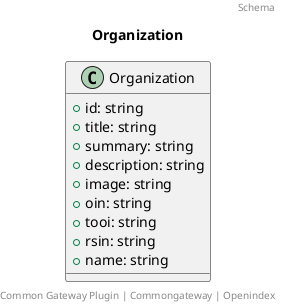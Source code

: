 @startuml
title: Organization
footer: Common Gateway Plugin | Commongateway | Openindex 
header: Schema

class Organization {
  + id: string
  + title: string
  + summary: string
  + description: string
  + image: string
  + oin: string
  + tooi: string
  + rsin: string
  + name: string
}
@enduml
